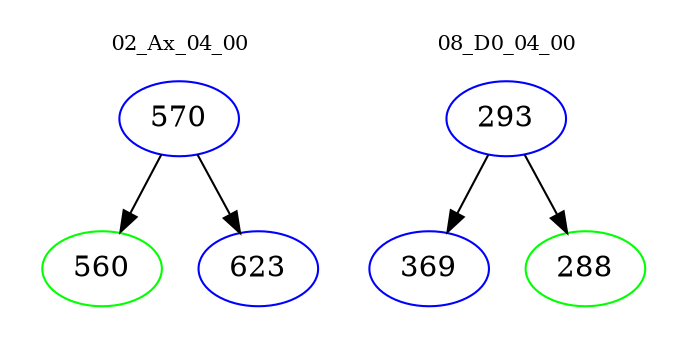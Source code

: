 digraph{
subgraph cluster_0 {
color = white
label = "02_Ax_04_00";
fontsize=10;
T0_570 [label="570", color="blue"]
T0_570 -> T0_560 [color="black"]
T0_560 [label="560", color="green"]
T0_570 -> T0_623 [color="black"]
T0_623 [label="623", color="blue"]
}
subgraph cluster_1 {
color = white
label = "08_D0_04_00";
fontsize=10;
T1_293 [label="293", color="blue"]
T1_293 -> T1_369 [color="black"]
T1_369 [label="369", color="blue"]
T1_293 -> T1_288 [color="black"]
T1_288 [label="288", color="green"]
}
}
